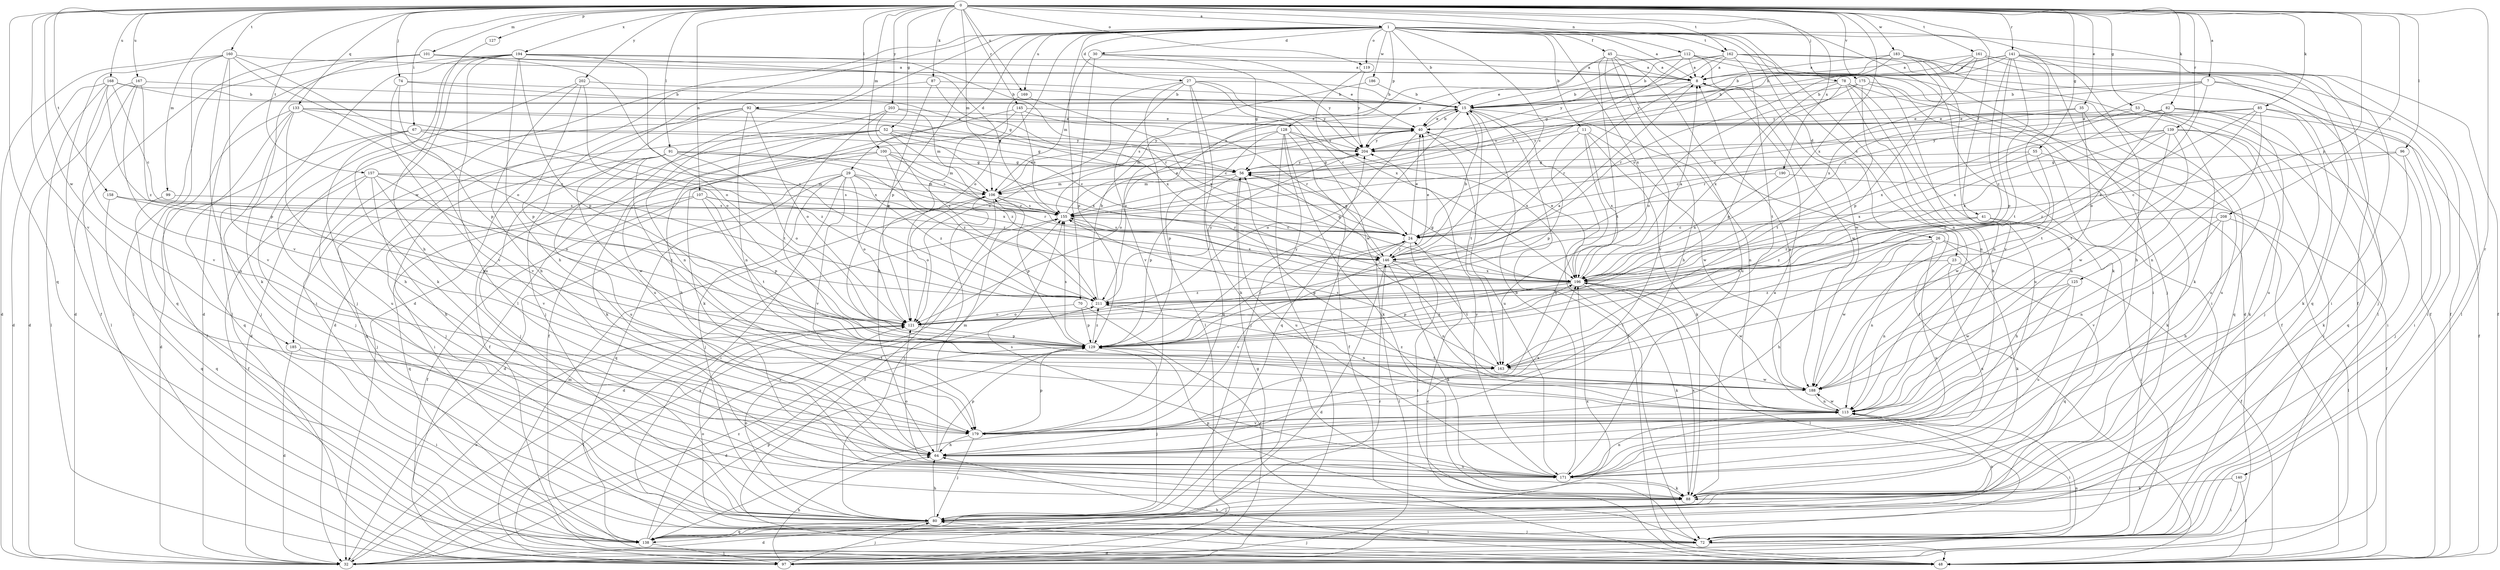 strict digraph  {
0;
1;
7;
8;
11;
15;
23;
24;
26;
27;
29;
30;
32;
35;
40;
41;
45;
48;
52;
53;
55;
56;
64;
67;
70;
72;
74;
78;
80;
82;
85;
87;
88;
91;
92;
96;
97;
99;
100;
101;
106;
107;
112;
113;
119;
121;
125;
127;
128;
129;
133;
138;
139;
140;
141;
145;
146;
155;
157;
158;
160;
161;
162;
163;
167;
168;
169;
171;
175;
179;
183;
185;
186;
188;
190;
194;
196;
202;
203;
204;
208;
211;
0 -> 1  [label=a];
0 -> 7  [label=a];
0 -> 35  [label=e];
0 -> 41  [label=f];
0 -> 52  [label=g];
0 -> 53  [label=g];
0 -> 55  [label=g];
0 -> 67  [label=i];
0 -> 74  [label=j];
0 -> 78  [label=j];
0 -> 82  [label=k];
0 -> 85  [label=k];
0 -> 87  [label=k];
0 -> 91  [label=l];
0 -> 92  [label=l];
0 -> 96  [label=l];
0 -> 99  [label=m];
0 -> 100  [label=m];
0 -> 101  [label=m];
0 -> 106  [label=m];
0 -> 107  [label=n];
0 -> 112  [label=n];
0 -> 119  [label=o];
0 -> 125  [label=p];
0 -> 127  [label=p];
0 -> 133  [label=q];
0 -> 138  [label=q];
0 -> 139  [label=r];
0 -> 140  [label=r];
0 -> 141  [label=r];
0 -> 145  [label=r];
0 -> 157  [label=t];
0 -> 158  [label=t];
0 -> 160  [label=t];
0 -> 161  [label=t];
0 -> 162  [label=t];
0 -> 167  [label=u];
0 -> 168  [label=u];
0 -> 169  [label=u];
0 -> 175  [label=v];
0 -> 179  [label=v];
0 -> 183  [label=w];
0 -> 185  [label=w];
0 -> 190  [label=x];
0 -> 194  [label=x];
0 -> 196  [label=x];
0 -> 202  [label=y];
0 -> 203  [label=y];
0 -> 208  [label=z];
1 -> 8  [label=a];
1 -> 11  [label=b];
1 -> 15  [label=b];
1 -> 23  [label=c];
1 -> 24  [label=c];
1 -> 26  [label=d];
1 -> 27  [label=d];
1 -> 29  [label=d];
1 -> 30  [label=d];
1 -> 32  [label=d];
1 -> 45  [label=f];
1 -> 48  [label=f];
1 -> 70  [label=i];
1 -> 72  [label=i];
1 -> 88  [label=k];
1 -> 97  [label=l];
1 -> 113  [label=n];
1 -> 119  [label=o];
1 -> 121  [label=o];
1 -> 128  [label=p];
1 -> 129  [label=p];
1 -> 162  [label=t];
1 -> 169  [label=u];
1 -> 185  [label=w];
1 -> 186  [label=w];
1 -> 196  [label=x];
7 -> 15  [label=b];
7 -> 24  [label=c];
7 -> 72  [label=i];
7 -> 80  [label=j];
7 -> 121  [label=o];
7 -> 204  [label=y];
8 -> 15  [label=b];
8 -> 146  [label=r];
8 -> 188  [label=w];
11 -> 64  [label=h];
11 -> 88  [label=k];
11 -> 129  [label=p];
11 -> 188  [label=w];
11 -> 196  [label=x];
11 -> 204  [label=y];
15 -> 40  [label=e];
15 -> 48  [label=f];
15 -> 72  [label=i];
15 -> 113  [label=n];
15 -> 138  [label=q];
15 -> 163  [label=t];
15 -> 211  [label=z];
23 -> 113  [label=n];
23 -> 138  [label=q];
23 -> 171  [label=u];
23 -> 196  [label=x];
24 -> 40  [label=e];
24 -> 56  [label=g];
24 -> 72  [label=i];
24 -> 80  [label=j];
24 -> 97  [label=l];
24 -> 146  [label=r];
24 -> 155  [label=s];
26 -> 48  [label=f];
26 -> 64  [label=h];
26 -> 88  [label=k];
26 -> 113  [label=n];
26 -> 146  [label=r];
26 -> 171  [label=u];
26 -> 188  [label=w];
27 -> 15  [label=b];
27 -> 24  [label=c];
27 -> 88  [label=k];
27 -> 97  [label=l];
27 -> 121  [label=o];
27 -> 138  [label=q];
27 -> 179  [label=v];
27 -> 188  [label=w];
29 -> 32  [label=d];
29 -> 72  [label=i];
29 -> 80  [label=j];
29 -> 106  [label=m];
29 -> 121  [label=o];
29 -> 138  [label=q];
29 -> 146  [label=r];
29 -> 179  [label=v];
29 -> 211  [label=z];
30 -> 8  [label=a];
30 -> 40  [label=e];
30 -> 56  [label=g];
30 -> 106  [label=m];
30 -> 129  [label=p];
32 -> 113  [label=n];
32 -> 121  [label=o];
32 -> 155  [label=s];
32 -> 211  [label=z];
35 -> 40  [label=e];
35 -> 146  [label=r];
35 -> 171  [label=u];
35 -> 188  [label=w];
40 -> 15  [label=b];
40 -> 106  [label=m];
40 -> 121  [label=o];
40 -> 171  [label=u];
40 -> 204  [label=y];
41 -> 24  [label=c];
41 -> 64  [label=h];
41 -> 72  [label=i];
41 -> 211  [label=z];
45 -> 8  [label=a];
45 -> 40  [label=e];
45 -> 48  [label=f];
45 -> 64  [label=h];
45 -> 163  [label=t];
45 -> 171  [label=u];
45 -> 179  [label=v];
48 -> 24  [label=c];
48 -> 64  [label=h];
48 -> 80  [label=j];
52 -> 48  [label=f];
52 -> 56  [label=g];
52 -> 64  [label=h];
52 -> 88  [label=k];
52 -> 138  [label=q];
52 -> 196  [label=x];
52 -> 204  [label=y];
52 -> 211  [label=z];
53 -> 40  [label=e];
53 -> 72  [label=i];
53 -> 138  [label=q];
53 -> 171  [label=u];
53 -> 196  [label=x];
55 -> 56  [label=g];
55 -> 88  [label=k];
55 -> 188  [label=w];
55 -> 196  [label=x];
56 -> 106  [label=m];
56 -> 129  [label=p];
56 -> 171  [label=u];
56 -> 204  [label=y];
64 -> 106  [label=m];
64 -> 129  [label=p];
64 -> 171  [label=u];
67 -> 24  [label=c];
67 -> 32  [label=d];
67 -> 80  [label=j];
67 -> 171  [label=u];
67 -> 204  [label=y];
67 -> 211  [label=z];
70 -> 72  [label=i];
70 -> 121  [label=o];
70 -> 129  [label=p];
72 -> 32  [label=d];
72 -> 48  [label=f];
72 -> 80  [label=j];
72 -> 121  [label=o];
74 -> 15  [label=b];
74 -> 56  [label=g];
74 -> 129  [label=p];
74 -> 179  [label=v];
78 -> 15  [label=b];
78 -> 48  [label=f];
78 -> 64  [label=h];
78 -> 113  [label=n];
78 -> 129  [label=p];
78 -> 171  [label=u];
78 -> 196  [label=x];
80 -> 32  [label=d];
80 -> 64  [label=h];
80 -> 72  [label=i];
80 -> 113  [label=n];
80 -> 121  [label=o];
80 -> 138  [label=q];
80 -> 196  [label=x];
82 -> 40  [label=e];
82 -> 48  [label=f];
82 -> 80  [label=j];
82 -> 155  [label=s];
82 -> 163  [label=t];
82 -> 171  [label=u];
82 -> 196  [label=x];
85 -> 40  [label=e];
85 -> 72  [label=i];
85 -> 88  [label=k];
85 -> 113  [label=n];
85 -> 155  [label=s];
85 -> 163  [label=t];
85 -> 196  [label=x];
87 -> 15  [label=b];
87 -> 32  [label=d];
87 -> 121  [label=o];
87 -> 196  [label=x];
88 -> 8  [label=a];
88 -> 80  [label=j];
88 -> 129  [label=p];
88 -> 196  [label=x];
91 -> 56  [label=g];
91 -> 72  [label=i];
91 -> 80  [label=j];
91 -> 121  [label=o];
91 -> 155  [label=s];
91 -> 163  [label=t];
91 -> 171  [label=u];
91 -> 196  [label=x];
92 -> 24  [label=c];
92 -> 32  [label=d];
92 -> 40  [label=e];
92 -> 80  [label=j];
92 -> 113  [label=n];
92 -> 121  [label=o];
92 -> 171  [label=u];
96 -> 24  [label=c];
96 -> 56  [label=g];
96 -> 80  [label=j];
96 -> 88  [label=k];
97 -> 56  [label=g];
97 -> 64  [label=h];
97 -> 80  [label=j];
97 -> 106  [label=m];
99 -> 138  [label=q];
99 -> 155  [label=s];
100 -> 56  [label=g];
100 -> 80  [label=j];
100 -> 106  [label=m];
100 -> 146  [label=r];
100 -> 188  [label=w];
100 -> 211  [label=z];
101 -> 8  [label=a];
101 -> 32  [label=d];
101 -> 88  [label=k];
101 -> 97  [label=l];
101 -> 204  [label=y];
101 -> 211  [label=z];
106 -> 40  [label=e];
106 -> 48  [label=f];
106 -> 80  [label=j];
106 -> 121  [label=o];
106 -> 129  [label=p];
106 -> 146  [label=r];
106 -> 155  [label=s];
107 -> 48  [label=f];
107 -> 129  [label=p];
107 -> 138  [label=q];
107 -> 146  [label=r];
107 -> 155  [label=s];
107 -> 163  [label=t];
112 -> 8  [label=a];
112 -> 32  [label=d];
112 -> 72  [label=i];
112 -> 146  [label=r];
112 -> 155  [label=s];
112 -> 188  [label=w];
112 -> 204  [label=y];
113 -> 8  [label=a];
113 -> 56  [label=g];
113 -> 72  [label=i];
113 -> 179  [label=v];
113 -> 188  [label=w];
119 -> 196  [label=x];
119 -> 204  [label=y];
121 -> 8  [label=a];
121 -> 97  [label=l];
121 -> 129  [label=p];
125 -> 171  [label=u];
125 -> 179  [label=v];
125 -> 188  [label=w];
125 -> 211  [label=z];
127 -> 64  [label=h];
128 -> 48  [label=f];
128 -> 80  [label=j];
128 -> 88  [label=k];
128 -> 97  [label=l];
128 -> 121  [label=o];
128 -> 129  [label=p];
128 -> 196  [label=x];
128 -> 204  [label=y];
129 -> 24  [label=c];
129 -> 32  [label=d];
129 -> 80  [label=j];
129 -> 155  [label=s];
129 -> 163  [label=t];
129 -> 196  [label=x];
129 -> 204  [label=y];
129 -> 211  [label=z];
133 -> 40  [label=e];
133 -> 48  [label=f];
133 -> 56  [label=g];
133 -> 64  [label=h];
133 -> 80  [label=j];
133 -> 138  [label=q];
133 -> 179  [label=v];
133 -> 196  [label=x];
138 -> 97  [label=l];
138 -> 129  [label=p];
138 -> 146  [label=r];
138 -> 155  [label=s];
139 -> 24  [label=c];
139 -> 72  [label=i];
139 -> 88  [label=k];
139 -> 113  [label=n];
139 -> 188  [label=w];
139 -> 196  [label=x];
139 -> 204  [label=y];
139 -> 211  [label=z];
140 -> 48  [label=f];
140 -> 72  [label=i];
140 -> 88  [label=k];
141 -> 8  [label=a];
141 -> 15  [label=b];
141 -> 48  [label=f];
141 -> 64  [label=h];
141 -> 97  [label=l];
141 -> 129  [label=p];
141 -> 155  [label=s];
141 -> 163  [label=t];
141 -> 188  [label=w];
141 -> 211  [label=z];
145 -> 40  [label=e];
145 -> 48  [label=f];
145 -> 88  [label=k];
145 -> 146  [label=r];
145 -> 155  [label=s];
146 -> 15  [label=b];
146 -> 32  [label=d];
146 -> 40  [label=e];
146 -> 56  [label=g];
146 -> 88  [label=k];
146 -> 113  [label=n];
146 -> 163  [label=t];
146 -> 179  [label=v];
146 -> 196  [label=x];
155 -> 24  [label=c];
155 -> 32  [label=d];
155 -> 40  [label=e];
155 -> 196  [label=x];
157 -> 48  [label=f];
157 -> 64  [label=h];
157 -> 80  [label=j];
157 -> 106  [label=m];
157 -> 121  [label=o];
157 -> 155  [label=s];
157 -> 179  [label=v];
158 -> 129  [label=p];
158 -> 138  [label=q];
158 -> 155  [label=s];
160 -> 8  [label=a];
160 -> 32  [label=d];
160 -> 48  [label=f];
160 -> 121  [label=o];
160 -> 138  [label=q];
160 -> 171  [label=u];
160 -> 179  [label=v];
160 -> 211  [label=z];
161 -> 8  [label=a];
161 -> 15  [label=b];
161 -> 72  [label=i];
161 -> 138  [label=q];
161 -> 196  [label=x];
161 -> 204  [label=y];
162 -> 8  [label=a];
162 -> 15  [label=b];
162 -> 48  [label=f];
162 -> 56  [label=g];
162 -> 80  [label=j];
162 -> 97  [label=l];
162 -> 163  [label=t];
162 -> 204  [label=y];
163 -> 155  [label=s];
163 -> 188  [label=w];
167 -> 15  [label=b];
167 -> 32  [label=d];
167 -> 97  [label=l];
167 -> 179  [label=v];
167 -> 211  [label=z];
168 -> 15  [label=b];
168 -> 24  [label=c];
168 -> 32  [label=d];
168 -> 97  [label=l];
168 -> 129  [label=p];
168 -> 179  [label=v];
168 -> 204  [label=y];
169 -> 64  [label=h];
169 -> 196  [label=x];
171 -> 15  [label=b];
171 -> 88  [label=k];
171 -> 113  [label=n];
171 -> 121  [label=o];
171 -> 155  [label=s];
171 -> 204  [label=y];
175 -> 15  [label=b];
175 -> 113  [label=n];
175 -> 121  [label=o];
175 -> 138  [label=q];
175 -> 163  [label=t];
179 -> 64  [label=h];
179 -> 80  [label=j];
179 -> 129  [label=p];
179 -> 196  [label=x];
183 -> 8  [label=a];
183 -> 48  [label=f];
183 -> 88  [label=k];
183 -> 129  [label=p];
183 -> 146  [label=r];
183 -> 155  [label=s];
183 -> 179  [label=v];
185 -> 32  [label=d];
185 -> 72  [label=i];
185 -> 163  [label=t];
186 -> 15  [label=b];
186 -> 155  [label=s];
188 -> 113  [label=n];
188 -> 211  [label=z];
190 -> 48  [label=f];
190 -> 106  [label=m];
190 -> 196  [label=x];
194 -> 8  [label=a];
194 -> 32  [label=d];
194 -> 64  [label=h];
194 -> 72  [label=i];
194 -> 88  [label=k];
194 -> 97  [label=l];
194 -> 121  [label=o];
194 -> 129  [label=p];
194 -> 146  [label=r];
194 -> 155  [label=s];
194 -> 171  [label=u];
196 -> 8  [label=a];
196 -> 40  [label=e];
196 -> 56  [label=g];
196 -> 88  [label=k];
196 -> 97  [label=l];
196 -> 129  [label=p];
196 -> 188  [label=w];
196 -> 211  [label=z];
202 -> 15  [label=b];
202 -> 64  [label=h];
202 -> 80  [label=j];
202 -> 121  [label=o];
202 -> 129  [label=p];
203 -> 40  [label=e];
203 -> 106  [label=m];
203 -> 113  [label=n];
203 -> 163  [label=t];
203 -> 211  [label=z];
204 -> 56  [label=g];
208 -> 24  [label=c];
208 -> 64  [label=h];
208 -> 97  [label=l];
208 -> 113  [label=n];
208 -> 179  [label=v];
211 -> 15  [label=b];
211 -> 113  [label=n];
211 -> 121  [label=o];
211 -> 204  [label=y];
}

